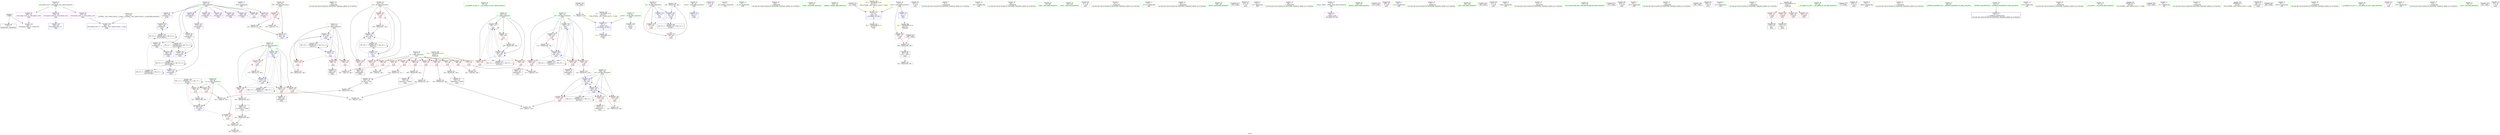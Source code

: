 digraph "SVFG" {
	label="SVFG";

	Node0x561a3ea802a0 [shape=record,color=grey,label="{NodeID: 0\nNullPtr}"];
	Node0x561a3ea802a0 -> Node0x561a3ea93410[style=solid];
	Node0x561a3ea802a0 -> Node0x561a3ea98ba0[style=solid];
	Node0x561a3ea916a0 [shape=record,color=purple,label="{NodeID: 97\n194\<--100\narrayidx15\<--a\nmain\n}"];
	Node0x561a3ea916a0 -> Node0x561a3ea99320[style=solid];
	Node0x561a3ea80e20 [shape=record,color=green,label="{NodeID: 14\n31\<--1\n.str.9\<--dummyObj\nGlob }"];
	Node0x561a3ea92200 [shape=record,color=red,label="{NodeID: 111\n132\<--92\n\<--TST\nmain\n}"];
	Node0x561a3ea92200 -> Node0x561a3ea9efb0[style=solid];
	Node0x561a3ea92200 -> Node0x561a3ea9fd30[style=solid];
	Node0x561a3ea90230 [shape=record,color=green,label="{NodeID: 28\n196\<--1\n\<--dummyObj\nCan only get source location for instruction, argument, global var or function.}"];
	Node0x561a3ea97690 [shape=record,color=red,label="{NodeID: 125\n257\<--98\n\<--m\nmain\n}"];
	Node0x561a3ea97690 -> Node0x561a3ea9ddb0[style=solid];
	Node0x561a3ea91030 [shape=record,color=green,label="{NodeID: 42\n78\<--79\n__cxx_global_var_init.2\<--__cxx_global_var_init.2_field_insensitive\n}"];
	Node0x561a3ea9d630 [shape=record,color=grey,label="{NodeID: 222\n254 = Binary(253, 140, )\n}"];
	Node0x561a3ea9d630 -> Node0x561a3ea9f2b0[style=solid];
	Node0x561a3ea981f0 [shape=record,color=red,label="{NodeID: 139\n252\<--110\n\<--i44\nmain\n}"];
	Node0x561a3ea981f0 -> Node0x561a3ea9f2b0[style=solid];
	Node0x561a3ea92c40 [shape=record,color=green,label="{NodeID: 56\n112\<--113\ni62\<--i62_field_insensitive\nmain\n}"];
	Node0x561a3ea92c40 -> Node0x561a3ea98530[style=solid];
	Node0x561a3ea92c40 -> Node0x561a3ea98600[style=solid];
	Node0x561a3ea92c40 -> Node0x561a3ea986d0[style=solid];
	Node0x561a3ea92c40 -> Node0x561a3ea99db0[style=solid];
	Node0x561a3ea92c40 -> Node0x561a3ea99e80[style=solid];
	Node0x561a3eab43d0 [shape=record,color=yellow,style=double,label="{NodeID: 319\n2V_2 = CSCHI(MR_2V_1)\npts\{10 \}\nCS[]}"];
	Node0x561a3ea9eb30 [shape=record,color=grey,label="{NodeID: 236\n139 = Binary(138, 140, )\n}"];
	Node0x561a3ea9eb30 -> Node0x561a3ea990b0[style=solid];
	Node0x561a3ea98e40 [shape=record,color=blue,label="{NodeID: 153\n90\<--115\nretval\<--\nmain\n}"];
	Node0x561a3ea93950 [shape=record,color=black,label="{NodeID: 70\n158\<--156\nsh_prom\<--sub\nmain\n}"];
	Node0x561a3ea93950 -> Node0x561a3ea9dc30[style=solid];
	Node0x561a3ea999a0 [shape=record,color=blue,label="{NodeID: 167\n244\<--229\narrayidx42\<--\nmain\n}"];
	Node0x561a3ea999a0 -> Node0x561a3eaab7f0[style=dashed];
	Node0x561a3ea944b0 [shape=record,color=purple,label="{NodeID: 84\n123\<--19\n\<--.str.4\nmain\n}"];
	Node0x561a3ea7f010 [shape=record,color=green,label="{NodeID: 1\n7\<--1\n__dso_handle\<--dummyObj\nGlob }"];
	Node0x561a3ea91770 [shape=record,color=purple,label="{NodeID: 98\n224\<--100\narrayidx30\<--a\nmain\n}"];
	Node0x561a3ea80ef0 [shape=record,color=green,label="{NodeID: 15\n33\<--1\n.str.10\<--dummyObj\nGlob }"];
	Node0x561a3ea922d0 [shape=record,color=red,label="{NodeID: 112\n138\<--94\n\<--tst\nmain\n}"];
	Node0x561a3ea922d0 -> Node0x561a3ea9eb30[style=solid];
	Node0x561a3ea90330 [shape=record,color=green,label="{NodeID: 29\n229\<--1\n\<--dummyObj\nCan only get source location for instruction, argument, global var or function.}"];
	Node0x561a3ea97760 [shape=record,color=red,label="{NodeID: 126\n179\<--102\n\<--i\nmain\n}"];
	Node0x561a3ea97760 -> Node0x561a3ea9fbb0[style=solid];
	Node0x561a3ea91130 [shape=record,color=green,label="{NodeID: 43\n82\<--83\nclock\<--clock_field_insensitive\n}"];
	Node0x561a3ea9d7b0 [shape=record,color=grey,label="{NodeID: 223\n204 = Binary(203, 140, )\n}"];
	Node0x561a3ea9d7b0 -> Node0x561a3ea994c0[style=solid];
	Node0x561a3ea982c0 [shape=record,color=red,label="{NodeID: 140\n258\<--110\n\<--i44\nmain\n}"];
	Node0x561a3ea982c0 -> Node0x561a3ea9dab0[style=solid];
	Node0x561a3ea92d10 [shape=record,color=green,label="{NodeID: 57\n120\<--121\nfreopen\<--freopen_field_insensitive\n}"];
	Node0x561a3eab4530 [shape=record,color=yellow,style=double,label="{NodeID: 320\n4V_2 = CSCHI(MR_4V_1)\npts\{13 \}\nCS[]}"];
	Node0x561a3ea9ecb0 [shape=record,color=grey,label="{NodeID: 237\n156 = Binary(155, 157, )\n}"];
	Node0x561a3ea9ecb0 -> Node0x561a3ea93950[style=solid];
	Node0x561a3ea98f10 [shape=record,color=blue,label="{NodeID: 154\n94\<--115\ntst\<--\nmain\n}"];
	Node0x561a3ea98f10 -> Node0x561a3eaac6f0[style=dashed];
	Node0x561a3ea93a20 [shape=record,color=black,label="{NodeID: 71\n190\<--189\nidxprom\<--\nmain\n}"];
	Node0x561a3ea99a70 [shape=record,color=blue,label="{NodeID: 168\n98\<--247\nm\<--dec43\nmain\n}"];
	Node0x561a3ea99a70 -> Node0x561a3ea97690[style=dashed];
	Node0x561a3ea99a70 -> Node0x561a3eaacbf0[style=dashed];
	Node0x561a3ea94580 [shape=record,color=purple,label="{NodeID: 85\n124\<--21\n\<--.str.5\nmain\n}"];
	Node0x561a3ea81270 [shape=record,color=green,label="{NodeID: 2\n9\<--1\n\<--dummyObj\nCan only get source location for instruction, argument, global var or function.}"];
	Node0x561a3eaab7f0 [shape=record,color=black,label="{NodeID: 265\nMR_31V_11 = PHI(MR_31V_13, MR_31V_10, )\npts\{1010000 \}\n}"];
	Node0x561a3eaab7f0 -> Node0x561a3ea99c10[style=dashed];
	Node0x561a3eaab7f0 -> Node0x561a3eaab7f0[style=dashed];
	Node0x561a3eaab7f0 -> Node0x561a3eaaf2f0[style=dashed];
	Node0x561a3ea91840 [shape=record,color=purple,label="{NodeID: 99\n227\<--100\narrayidx32\<--a\nmain\n}"];
	Node0x561a3ea91840 -> Node0x561a3ea99730[style=solid];
	Node0x561a3ea80fc0 [shape=record,color=green,label="{NodeID: 16\n35\<--1\n.str.11\<--dummyObj\nGlob }"];
	Node0x561a3ea923a0 [shape=record,color=red,label="{NodeID: 113\n147\<--94\n\<--tst\nmain\n}"];
	Node0x561a3ea90430 [shape=record,color=green,label="{NodeID: 30\n248\<--1\n\<--dummyObj\nCan only get source location for instruction, argument, global var or function.}"];
	Node0x561a3ea97830 [shape=record,color=red,label="{NodeID: 127\n189\<--102\n\<--i\nmain\n}"];
	Node0x561a3ea97830 -> Node0x561a3ea93a20[style=solid];
	Node0x561a3ea91230 [shape=record,color=green,label="{NodeID: 44\n87\<--88\nmain\<--main_field_insensitive\n}"];
	Node0x561a3ea9d930 [shape=record,color=grey,label="{NodeID: 224\n219 = Binary(218, 140, )\n}"];
	Node0x561a3ea9d930 -> Node0x561a3ea9f430[style=solid];
	Node0x561a3ea98390 [shape=record,color=red,label="{NodeID: 141\n265\<--110\n\<--i44\nmain\n}"];
	Node0x561a3ea98390 -> Node0x561a3ea93f00[style=solid];
	Node0x561a3ea92e10 [shape=record,color=green,label="{NodeID: 58\n129\<--130\nscanf\<--scanf_field_insensitive\n}"];
	Node0x561a3eac0040 [shape=record,color=black,label="{NodeID: 321\n81 = PHI()\n}"];
	Node0x561a3eac0040 -> Node0x561a3ea98d70[style=solid];
	Node0x561a3ea9ee30 [shape=record,color=grey,label="{NodeID: 238\n72 = Binary(73, 69, )\n}"];
	Node0x561a3ea9ee30 -> Node0x561a3ea98ca0[style=solid];
	Node0x561a3ea98fe0 [shape=record,color=blue,label="{NodeID: 155\n92\<--133\nTST\<--dec\nmain\n}"];
	Node0x561a3ea98fe0 -> Node0x561a3ea92200[style=dashed];
	Node0x561a3ea98fe0 -> Node0x561a3ea98fe0[style=dashed];
	Node0x561a3ea93af0 [shape=record,color=black,label="{NodeID: 72\n193\<--192\nidxprom14\<--\nmain\n}"];
	Node0x561a3ea99b40 [shape=record,color=blue,label="{NodeID: 169\n110\<--140\ni44\<--\nmain\n}"];
	Node0x561a3ea99b40 -> Node0x561a3ea981f0[style=dashed];
	Node0x561a3ea99b40 -> Node0x561a3ea982c0[style=dashed];
	Node0x561a3ea99b40 -> Node0x561a3ea98390[style=dashed];
	Node0x561a3ea99b40 -> Node0x561a3ea98460[style=dashed];
	Node0x561a3ea99b40 -> Node0x561a3ea99ce0[style=dashed];
	Node0x561a3ea99b40 -> Node0x561a3eaaed00[style=dashed];
	Node0x561a3ea94650 [shape=record,color=purple,label="{NodeID: 86\n127\<--24\n\<--.str.6\nmain\n}"];
	Node0x561a3ea80840 [shape=record,color=green,label="{NodeID: 3\n12\<--1\n\<--dummyObj\nCan only get source location for instruction, argument, global var or function.}"];
	Node0x561a3ea91910 [shape=record,color=purple,label="{NodeID: 100\n240\<--100\narrayidx39\<--a\nmain\n}"];
	Node0x561a3ea81090 [shape=record,color=green,label="{NodeID: 17\n37\<--1\n.str.12\<--dummyObj\nGlob }"];
	Node0x561a3eab06f0 [shape=record,color=black,label="{NodeID: 280\nMR_31V_7 = PHI(MR_31V_8, MR_31V_4, )\npts\{1010000 \}\n}"];
	Node0x561a3eab06f0 -> Node0x561a3ea99730[style=dashed];
	Node0x561a3eab06f0 -> Node0x561a3ea999a0[style=dashed];
	Node0x561a3eab06f0 -> Node0x561a3eab06f0[style=dashed];
	Node0x561a3ea92470 [shape=record,color=red,label="{NodeID: 114\n155\<--96\n\<--n\nmain\n}"];
	Node0x561a3ea92470 -> Node0x561a3ea9ecb0[style=solid];
	Node0x561a3ea90530 [shape=record,color=green,label="{NodeID: 31\n303\<--1\n\<--dummyObj\nCan only get source location for instruction, argument, global var or function.}"];
	Node0x561a3ea97900 [shape=record,color=red,label="{NodeID: 128\n203\<--102\n\<--i\nmain\n}"];
	Node0x561a3ea97900 -> Node0x561a3ea9d7b0[style=solid];
	Node0x561a3ea91330 [shape=record,color=green,label="{NodeID: 45\n90\<--91\nretval\<--retval_field_insensitive\nmain\n}"];
	Node0x561a3ea91330 -> Node0x561a3ea98e40[style=solid];
	Node0x561a3ea9dab0 [shape=record,color=grey,label="{NodeID: 225\n259 = Binary(258, 140, )\n}"];
	Node0x561a3ea9dab0 -> Node0x561a3ea93e30[style=solid];
	Node0x561a3ea98460 [shape=record,color=red,label="{NodeID: 142\n275\<--110\n\<--i44\nmain\n}"];
	Node0x561a3ea98460 -> Node0x561a3ea9e6b0[style=solid];
	Node0x561a3ea92f10 [shape=record,color=green,label="{NodeID: 59\n144\<--145\nprintf\<--printf_field_insensitive\n}"];
	Node0x561a3eac01a0 [shape=record,color=black,label="{NodeID: 322\n128 = PHI()\n}"];
	Node0x561a3ea9efb0 [shape=record,color=grey,label="{NodeID: 239\n133 = Binary(132, 134, )\n}"];
	Node0x561a3ea9efb0 -> Node0x561a3ea98fe0[style=solid];
	Node0x561a3ea990b0 [shape=record,color=blue,label="{NodeID: 156\n94\<--139\ntst\<--inc\nmain\n}"];
	Node0x561a3ea990b0 -> Node0x561a3ea923a0[style=dashed];
	Node0x561a3ea990b0 -> Node0x561a3eaac6f0[style=dashed];
	Node0x561a3ea93bc0 [shape=record,color=black,label="{NodeID: 73\n223\<--222\nidxprom29\<--\nmain\n}"];
	Node0x561a3eaa7bf0 [shape=record,color=black,label="{NodeID: 253\nMR_31V_4 = PHI(MR_31V_5, MR_31V_2, )\npts\{1010000 \}\n}"];
	Node0x561a3eaa7bf0 -> Node0x561a3ea99320[style=dashed];
	Node0x561a3eaa7bf0 -> Node0x561a3eaa7bf0[style=dashed];
	Node0x561a3eaa7bf0 -> Node0x561a3eab06f0[style=dashed];
	Node0x561a3ea99c10 [shape=record,color=blue,label="{NodeID: 170\n271\<--229\narrayidx58\<--\nmain\n}"];
	Node0x561a3ea99c10 -> Node0x561a3eaab7f0[style=dashed];
	Node0x561a3ea94720 [shape=record,color=purple,label="{NodeID: 87\n142\<--26\n\<--.str.7\nmain\n}"];
	Node0x561a3ea80540 [shape=record,color=green,label="{NodeID: 4\n14\<--1\n.str\<--dummyObj\nGlob }"];
	Node0x561a3ea919e0 [shape=record,color=purple,label="{NodeID: 101\n244\<--100\narrayidx42\<--a\nmain\n}"];
	Node0x561a3ea919e0 -> Node0x561a3ea999a0[style=solid];
	Node0x561a3ea81160 [shape=record,color=green,label="{NodeID: 18\n40\<--1\n\<--dummyObj\nCan only get source location for instruction, argument, global var or function.}"];
	Node0x561a3ea96ef0 [shape=record,color=red,label="{NodeID: 115\n180\<--96\n\<--n\nmain\n}"];
	Node0x561a3ea96ef0 -> Node0x561a3ea9fbb0[style=solid];
	Node0x561a3ea90630 [shape=record,color=green,label="{NodeID: 32\n4\<--6\n_ZStL8__ioinit\<--_ZStL8__ioinit_field_insensitive\nGlob }"];
	Node0x561a3ea90630 -> Node0x561a3ea94240[style=solid];
	Node0x561a3ea979d0 [shape=record,color=red,label="{NodeID: 129\n185\<--104\n\<--j\nmain\n}"];
	Node0x561a3ea979d0 -> Node0x561a3ea9f5b0[style=solid];
	Node0x561a3ea91400 [shape=record,color=green,label="{NodeID: 46\n92\<--93\nTST\<--TST_field_insensitive\nmain\n}"];
	Node0x561a3ea91400 -> Node0x561a3ea92200[style=solid];
	Node0x561a3ea91400 -> Node0x561a3ea98fe0[style=solid];
	Node0x561a3ea9dc30 [shape=record,color=grey,label="{NodeID: 226\n159 = Binary(160, 158, )\n}"];
	Node0x561a3ea9dc30 -> Node0x561a3ea9f730[style=solid];
	Node0x561a3ea98530 [shape=record,color=red,label="{NodeID: 143\n281\<--112\n\<--i62\nmain\n}"];
	Node0x561a3ea98530 -> Node0x561a3ea9f130[style=solid];
	Node0x561a3ea93010 [shape=record,color=green,label="{NodeID: 60\n150\<--151\nfprintf\<--fprintf_field_insensitive\n}"];
	Node0x561a3eac0270 [shape=record,color=black,label="{NodeID: 323\n143 = PHI()\n}"];
	Node0x561a3ea9f130 [shape=record,color=grey,label="{NodeID: 240\n283 = cmp(281, 282, )\n}"];
	Node0x561a3ea99180 [shape=record,color=blue,label="{NodeID: 157\n102\<--115\ni\<--\nmain\n}"];
	Node0x561a3ea99180 -> Node0x561a3ea97760[style=dashed];
	Node0x561a3ea99180 -> Node0x561a3ea97830[style=dashed];
	Node0x561a3ea99180 -> Node0x561a3ea97900[style=dashed];
	Node0x561a3ea99180 -> Node0x561a3ea994c0[style=dashed];
	Node0x561a3ea99180 -> Node0x561a3eaad0f0[style=dashed];
	Node0x561a3ea93c90 [shape=record,color=black,label="{NodeID: 74\n226\<--225\nidxprom31\<--\nmain\n}"];
	Node0x561a3ea99ce0 [shape=record,color=blue,label="{NodeID: 171\n110\<--276\ni44\<--inc60\nmain\n}"];
	Node0x561a3ea99ce0 -> Node0x561a3ea981f0[style=dashed];
	Node0x561a3ea99ce0 -> Node0x561a3ea982c0[style=dashed];
	Node0x561a3ea99ce0 -> Node0x561a3ea98390[style=dashed];
	Node0x561a3ea99ce0 -> Node0x561a3ea98460[style=dashed];
	Node0x561a3ea99ce0 -> Node0x561a3ea99ce0[style=dashed];
	Node0x561a3ea99ce0 -> Node0x561a3eaaed00[style=dashed];
	Node0x561a3ea947f0 [shape=record,color=purple,label="{NodeID: 88\n148\<--29\n\<--.str.8\nmain\n}"];
	Node0x561a3ea7f100 [shape=record,color=green,label="{NodeID: 5\n16\<--1\n.str.3\<--dummyObj\nGlob }"];
	Node0x561a3eaac6f0 [shape=record,color=black,label="{NodeID: 268\nMR_13V_3 = PHI(MR_13V_4, MR_13V_2, )\npts\{95 \}\n}"];
	Node0x561a3eaac6f0 -> Node0x561a3ea922d0[style=dashed];
	Node0x561a3eaac6f0 -> Node0x561a3ea990b0[style=dashed];
	Node0x561a3ea91ab0 [shape=record,color=purple,label="{NodeID: 102\n267\<--100\narrayidx55\<--a\nmain\n}"];
	Node0x561a3ea7fdd0 [shape=record,color=green,label="{NodeID: 19\n73\<--1\n\<--dummyObj\nCan only get source location for instruction, argument, global var or function.}"];
	Node0x561a3ea96f80 [shape=record,color=red,label="{NodeID: 116\n186\<--96\n\<--n\nmain\n}"];
	Node0x561a3ea96f80 -> Node0x561a3ea9f5b0[style=solid];
	Node0x561a3ea90730 [shape=record,color=green,label="{NodeID: 33\n8\<--10\n_ZL2PI\<--_ZL2PI_field_insensitive\nGlob }"];
	Node0x561a3ea90730 -> Node0x561a3ea987a0[style=solid];
	Node0x561a3ea90730 -> Node0x561a3ea98ca0[style=solid];
	Node0x561a3ea97aa0 [shape=record,color=red,label="{NodeID: 130\n192\<--104\n\<--j\nmain\n}"];
	Node0x561a3ea97aa0 -> Node0x561a3ea93af0[style=solid];
	Node0x561a3ea914d0 [shape=record,color=green,label="{NodeID: 47\n94\<--95\ntst\<--tst_field_insensitive\nmain\n}"];
	Node0x561a3ea914d0 -> Node0x561a3ea922d0[style=solid];
	Node0x561a3ea914d0 -> Node0x561a3ea923a0[style=solid];
	Node0x561a3ea914d0 -> Node0x561a3ea98f10[style=solid];
	Node0x561a3ea914d0 -> Node0x561a3ea990b0[style=solid];
	Node0x561a3ea9ddb0 [shape=record,color=grey,label="{NodeID: 227\n262 = Binary(257, 261, )\n}"];
	Node0x561a3ea9ddb0 -> Node0x561a3ea9f8b0[style=solid];
	Node0x561a3ea98600 [shape=record,color=red,label="{NodeID: 144\n285\<--112\n\<--i62\nmain\n}"];
	Node0x561a3ea98600 -> Node0x561a3ea940a0[style=solid];
	Node0x561a3ea93110 [shape=record,color=green,label="{NodeID: 61\n165\<--166\nputs\<--puts_field_insensitive\n}"];
	Node0x561a3eac0340 [shape=record,color=black,label="{NodeID: 324\n149 = PHI()\n}"];
	Node0x561a3ea9f2b0 [shape=record,color=grey,label="{NodeID: 241\n255 = cmp(252, 254, )\n}"];
	Node0x561a3ea99250 [shape=record,color=blue,label="{NodeID: 158\n104\<--115\nj\<--\nmain\n}"];
	Node0x561a3ea99250 -> Node0x561a3ea979d0[style=dashed];
	Node0x561a3ea99250 -> Node0x561a3ea97aa0[style=dashed];
	Node0x561a3ea99250 -> Node0x561a3ea97b70[style=dashed];
	Node0x561a3ea99250 -> Node0x561a3ea99250[style=dashed];
	Node0x561a3ea99250 -> Node0x561a3ea993f0[style=dashed];
	Node0x561a3ea99250 -> Node0x561a3eaad5f0[style=dashed];
	Node0x561a3ea93d60 [shape=record,color=black,label="{NodeID: 75\n243\<--242\nidxprom41\<--sub40\nmain\n}"];
	Node0x561a3ea99db0 [shape=record,color=blue,label="{NodeID: 172\n112\<--115\ni62\<--\nmain\n}"];
	Node0x561a3ea99db0 -> Node0x561a3ea98530[style=dashed];
	Node0x561a3ea99db0 -> Node0x561a3ea98600[style=dashed];
	Node0x561a3ea99db0 -> Node0x561a3ea986d0[style=dashed];
	Node0x561a3ea99db0 -> Node0x561a3ea99e80[style=dashed];
	Node0x561a3ea99db0 -> Node0x561a3eaaedf0[style=dashed];
	Node0x561a3ea948c0 [shape=record,color=purple,label="{NodeID: 89\n152\<--31\n\<--.str.9\nmain\n}"];
	Node0x561a3ea7f190 [shape=record,color=green,label="{NodeID: 6\n18\<--1\nstdin\<--dummyObj\nGlob }"];
	Node0x561a3eaacbf0 [shape=record,color=black,label="{NodeID: 269\nMR_17V_2 = PHI(MR_17V_3, MR_17V_1, )\npts\{99 \}\n}"];
	Node0x561a3eaacbf0 -> Node0x561a3ea974f0[style=dashed];
	Node0x561a3eaacbf0 -> Node0x561a3ea975c0[style=dashed];
	Node0x561a3eaacbf0 -> Node0x561a3ea99a70[style=dashed];
	Node0x561a3eaacbf0 -> Node0x561a3eaacbf0[style=dashed];
	Node0x561a3ea91b80 [shape=record,color=purple,label="{NodeID: 103\n271\<--100\narrayidx58\<--a\nmain\n}"];
	Node0x561a3ea91b80 -> Node0x561a3ea99c10[style=solid];
	Node0x561a3ea7fed0 [shape=record,color=green,label="{NodeID: 20\n115\<--1\n\<--dummyObj\nCan only get source location for instruction, argument, global var or function.}"];
	Node0x561a3eab1820 [shape=record,color=yellow,style=double,label="{NodeID: 283\n4V_1 = ENCHI(MR_4V_0)\npts\{13 \}\nFun[_GLOBAL__sub_I_Anton.Lunyov_1_0.cpp]|{<s0>19}}"];
	Node0x561a3eab1820:s0 -> Node0x561a3ea98d70[style=dashed,color=red];
	Node0x561a3ea97010 [shape=record,color=red,label="{NodeID: 117\n210\<--96\n\<--n\nmain\n}"];
	Node0x561a3ea97010 -> Node0x561a3ea9fa30[style=solid];
	Node0x561a3ea90830 [shape=record,color=green,label="{NodeID: 34\n11\<--13\nstart\<--start_field_insensitive\nGlob }"];
	Node0x561a3ea90830 -> Node0x561a3ea91df0[style=solid];
	Node0x561a3ea90830 -> Node0x561a3ea988a0[style=solid];
	Node0x561a3ea90830 -> Node0x561a3ea98d70[style=solid];
	Node0x561a3ea97b70 [shape=record,color=red,label="{NodeID: 131\n198\<--104\n\<--j\nmain\n}"];
	Node0x561a3ea97b70 -> Node0x561a3ea9e0b0[style=solid];
	Node0x561a3ea925c0 [shape=record,color=green,label="{NodeID: 48\n96\<--97\nn\<--n_field_insensitive\nmain\n}"];
	Node0x561a3ea925c0 -> Node0x561a3ea92470[style=solid];
	Node0x561a3ea925c0 -> Node0x561a3ea96ef0[style=solid];
	Node0x561a3ea925c0 -> Node0x561a3ea96f80[style=solid];
	Node0x561a3ea925c0 -> Node0x561a3ea97010[style=solid];
	Node0x561a3ea925c0 -> Node0x561a3ea970e0[style=solid];
	Node0x561a3ea925c0 -> Node0x561a3ea971b0[style=solid];
	Node0x561a3ea925c0 -> Node0x561a3ea97280[style=solid];
	Node0x561a3ea925c0 -> Node0x561a3ea97350[style=solid];
	Node0x561a3ea925c0 -> Node0x561a3ea97420[style=solid];
	Node0x561a3ea9df30 [shape=record,color=grey,label="{NodeID: 228\n261 = Binary(160, 260, )\n}"];
	Node0x561a3ea9df30 -> Node0x561a3ea9ddb0[style=solid];
	Node0x561a3ea986d0 [shape=record,color=red,label="{NodeID: 145\n291\<--112\n\<--i62\nmain\n}"];
	Node0x561a3ea986d0 -> Node0x561a3ea9e3b0[style=solid];
	Node0x561a3ea93210 [shape=record,color=green,label="{NodeID: 62\n175\<--176\nllvm.memset.p0i8.i64\<--llvm.memset.p0i8.i64_field_insensitive\n}"];
	Node0x561a3eac0440 [shape=record,color=black,label="{NodeID: 325\n153 = PHI()\n}"];
	Node0x561a3ea9f430 [shape=record,color=grey,label="{NodeID: 242\n220 = cmp(217, 219, )\n}"];
	Node0x561a3ea99320 [shape=record,color=blue,label="{NodeID: 159\n194\<--196\narrayidx15\<--\nmain\n}"];
	Node0x561a3ea99320 -> Node0x561a3ea99320[style=dashed];
	Node0x561a3ea99320 -> Node0x561a3eaa7bf0[style=dashed];
	Node0x561a3ea93e30 [shape=record,color=black,label="{NodeID: 76\n260\<--259\nsh_prom50\<--sub49\nmain\n}"];
	Node0x561a3ea93e30 -> Node0x561a3ea9df30[style=solid];
	Node0x561a3ea99e80 [shape=record,color=blue,label="{NodeID: 173\n112\<--292\ni62\<--inc70\nmain\n}"];
	Node0x561a3ea99e80 -> Node0x561a3ea98530[style=dashed];
	Node0x561a3ea99e80 -> Node0x561a3ea98600[style=dashed];
	Node0x561a3ea99e80 -> Node0x561a3ea986d0[style=dashed];
	Node0x561a3ea99e80 -> Node0x561a3ea99e80[style=dashed];
	Node0x561a3ea99e80 -> Node0x561a3eaaedf0[style=dashed];
	Node0x561a3ea94990 [shape=record,color=purple,label="{NodeID: 90\n163\<--33\n\<--.str.10\nmain\n}"];
	Node0x561a3ea7f220 [shape=record,color=green,label="{NodeID: 7\n19\<--1\n.str.4\<--dummyObj\nGlob }"];
	Node0x561a3eaad0f0 [shape=record,color=black,label="{NodeID: 270\nMR_19V_2 = PHI(MR_19V_3, MR_19V_1, )\npts\{103 \}\n}"];
	Node0x561a3eaad0f0 -> Node0x561a3ea99180[style=dashed];
	Node0x561a3eaad0f0 -> Node0x561a3eaad0f0[style=dashed];
	Node0x561a3ea91c50 [shape=record,color=purple,label="{NodeID: 104\n287\<--100\narrayidx67\<--a\nmain\n}"];
	Node0x561a3ea7ffd0 [shape=record,color=green,label="{NodeID: 21\n134\<--1\n\<--dummyObj\nCan only get source location for instruction, argument, global var or function.}"];
	Node0x561a3eab1930 [shape=record,color=yellow,style=double,label="{NodeID: 284\n2V_1 = ENCHI(MR_2V_0)\npts\{10 \}\nFun[_GLOBAL__sub_I_Anton.Lunyov_1_0.cpp]|{<s0>18}}"];
	Node0x561a3eab1930:s0 -> Node0x561a3ea98ca0[style=dashed,color=red];
	Node0x561a3ea970e0 [shape=record,color=red,label="{NodeID: 118\n218\<--96\n\<--n\nmain\n}"];
	Node0x561a3ea970e0 -> Node0x561a3ea9d930[style=solid];
	Node0x561a3ea90930 [shape=record,color=green,label="{NodeID: 35\n39\<--43\nllvm.global_ctors\<--llvm.global_ctors_field_insensitive\nGlob }"];
	Node0x561a3ea90930 -> Node0x561a3ea94c00[style=solid];
	Node0x561a3ea90930 -> Node0x561a3ea94d00[style=solid];
	Node0x561a3ea90930 -> Node0x561a3ea94e00[style=solid];
	Node0x561a3ea97c40 [shape=record,color=red,label="{NodeID: 132\n209\<--106\n\<--i20\nmain\n}"];
	Node0x561a3ea97c40 -> Node0x561a3ea9fa30[style=solid];
	Node0x561a3ea92690 [shape=record,color=green,label="{NodeID: 49\n98\<--99\nm\<--m_field_insensitive\nmain\n}"];
	Node0x561a3ea92690 -> Node0x561a3ea974f0[style=solid];
	Node0x561a3ea92690 -> Node0x561a3ea975c0[style=solid];
	Node0x561a3ea92690 -> Node0x561a3ea97690[style=solid];
	Node0x561a3ea92690 -> Node0x561a3ea99a70[style=solid];
	Node0x561a3ea9e0b0 [shape=record,color=grey,label="{NodeID: 229\n199 = Binary(198, 140, )\n}"];
	Node0x561a3ea9e0b0 -> Node0x561a3ea993f0[style=solid];
	Node0x561a3ea987a0 [shape=record,color=blue,label="{NodeID: 146\n8\<--9\n_ZL2PI\<--\nGlob }"];
	Node0x561a3ea93310 [shape=record,color=green,label="{NodeID: 63\n41\<--328\n_GLOBAL__sub_I_Anton.Lunyov_1_0.cpp\<--_GLOBAL__sub_I_Anton.Lunyov_1_0.cpp_field_insensitive\n}"];
	Node0x561a3ea93310 -> Node0x561a3ea98aa0[style=solid];
	Node0x561a3eac0540 [shape=record,color=black,label="{NodeID: 326\n164 = PHI()\n}"];
	Node0x561a3ea9f5b0 [shape=record,color=grey,label="{NodeID: 243\n187 = cmp(185, 186, )\n}"];
	Node0x561a3ea993f0 [shape=record,color=blue,label="{NodeID: 160\n104\<--199\nj\<--inc16\nmain\n}"];
	Node0x561a3ea993f0 -> Node0x561a3ea979d0[style=dashed];
	Node0x561a3ea993f0 -> Node0x561a3ea97aa0[style=dashed];
	Node0x561a3ea993f0 -> Node0x561a3ea97b70[style=dashed];
	Node0x561a3ea993f0 -> Node0x561a3ea99250[style=dashed];
	Node0x561a3ea993f0 -> Node0x561a3ea993f0[style=dashed];
	Node0x561a3ea993f0 -> Node0x561a3eaad5f0[style=dashed];
	Node0x561a3ea93f00 [shape=record,color=black,label="{NodeID: 77\n266\<--265\nidxprom54\<--\nmain\n}"];
	Node0x561a3ea94a60 [shape=record,color=purple,label="{NodeID: 91\n168\<--35\n\<--.str.11\nmain\n}"];
	Node0x561a3ea7f2b0 [shape=record,color=green,label="{NodeID: 8\n21\<--1\n.str.5\<--dummyObj\nGlob }"];
	Node0x561a3eaad5f0 [shape=record,color=black,label="{NodeID: 271\nMR_21V_2 = PHI(MR_21V_3, MR_21V_1, )\npts\{105 \}\n}"];
	Node0x561a3eaad5f0 -> Node0x561a3ea99250[style=dashed];
	Node0x561a3eaad5f0 -> Node0x561a3eaad5f0[style=dashed];
	Node0x561a3ea91d20 [shape=record,color=purple,label="{NodeID: 105\n288\<--100\narraydecay\<--a\nmain\n}"];
	Node0x561a3ea800d0 [shape=record,color=green,label="{NodeID: 22\n140\<--1\n\<--dummyObj\nCan only get source location for instruction, argument, global var or function.}"];
	Node0x561a3eab1a10 [shape=record,color=yellow,style=double,label="{NodeID: 285\n6V_1 = ENCHI(MR_6V_0)\npts\{1 \}\nFun[main]}"];
	Node0x561a3eab1a10 -> Node0x561a3ea91ec0[style=dashed];
	Node0x561a3eab1a10 -> Node0x561a3ea91f90[style=dashed];
	Node0x561a3eab1a10 -> Node0x561a3ea92060[style=dashed];
	Node0x561a3eab1a10 -> Node0x561a3ea92130[style=dashed];
	Node0x561a3ea971b0 [shape=record,color=red,label="{NodeID: 119\n241\<--96\n\<--n\nmain\n}"];
	Node0x561a3ea971b0 -> Node0x561a3ea9e530[style=solid];
	Node0x561a3ea90a30 [shape=record,color=green,label="{NodeID: 36\n44\<--45\n__cxx_global_var_init\<--__cxx_global_var_init_field_insensitive\n}"];
	Node0x561a3ea97d10 [shape=record,color=red,label="{NodeID: 133\n213\<--106\n\<--i20\nmain\n}"];
	Node0x561a3ea97d10 -> Node0x561a3ea9e830[style=solid];
	Node0x561a3ea92760 [shape=record,color=green,label="{NodeID: 50\n100\<--101\na\<--a_field_insensitive\nmain\n}"];
	Node0x561a3ea92760 -> Node0x561a3ea93610[style=solid];
	Node0x561a3ea92760 -> Node0x561a3ea915d0[style=solid];
	Node0x561a3ea92760 -> Node0x561a3ea916a0[style=solid];
	Node0x561a3ea92760 -> Node0x561a3ea91770[style=solid];
	Node0x561a3ea92760 -> Node0x561a3ea91840[style=solid];
	Node0x561a3ea92760 -> Node0x561a3ea91910[style=solid];
	Node0x561a3ea92760 -> Node0x561a3ea919e0[style=solid];
	Node0x561a3ea92760 -> Node0x561a3ea91ab0[style=solid];
	Node0x561a3ea92760 -> Node0x561a3ea91b80[style=solid];
	Node0x561a3ea92760 -> Node0x561a3ea91c50[style=solid];
	Node0x561a3ea92760 -> Node0x561a3ea91d20[style=solid];
	Node0x561a3ea9e230 [shape=record,color=grey,label="{NodeID: 230\n247 = Binary(246, 248, )\n}"];
	Node0x561a3ea9e230 -> Node0x561a3ea99a70[style=solid];
	Node0x561a3ea988a0 [shape=record,color=blue,label="{NodeID: 147\n11\<--12\nstart\<--\nGlob }"];
	Node0x561a3ea988a0 -> Node0x561a3eab1b20[style=dashed];
	Node0x561a3ea93410 [shape=record,color=black,label="{NodeID: 64\n2\<--3\ndummyVal\<--dummyVal\n}"];
	Node0x561a3eac0640 [shape=record,color=black,label="{NodeID: 327\n51 = PHI()\n}"];
	Node0x561a3ea9f730 [shape=record,color=grey,label="{NodeID: 244\n161 = cmp(154, 159, )\n}"];
	Node0x561a3ea994c0 [shape=record,color=blue,label="{NodeID: 161\n102\<--204\ni\<--inc18\nmain\n}"];
	Node0x561a3ea994c0 -> Node0x561a3ea97760[style=dashed];
	Node0x561a3ea994c0 -> Node0x561a3ea97830[style=dashed];
	Node0x561a3ea994c0 -> Node0x561a3ea97900[style=dashed];
	Node0x561a3ea994c0 -> Node0x561a3ea994c0[style=dashed];
	Node0x561a3ea994c0 -> Node0x561a3eaad0f0[style=dashed];
	Node0x561a3ea93fd0 [shape=record,color=black,label="{NodeID: 78\n270\<--269\nidxprom57\<--sub56\nmain\n}"];
	Node0x561a3ea94b30 [shape=record,color=purple,label="{NodeID: 92\n304\<--37\n\<--.str.12\nmain\n}"];
	Node0x561a3ea809c0 [shape=record,color=green,label="{NodeID: 9\n23\<--1\nstdout\<--dummyObj\nGlob }"];
	Node0x561a3eaadaf0 [shape=record,color=black,label="{NodeID: 272\nMR_23V_2 = PHI(MR_23V_3, MR_23V_1, )\npts\{107 \}\n}"];
	Node0x561a3eaadaf0 -> Node0x561a3ea99590[style=dashed];
	Node0x561a3eaadaf0 -> Node0x561a3eaadaf0[style=dashed];
	Node0x561a3ea91df0 [shape=record,color=red,label="{NodeID: 106\n299\<--11\n\<--start\nmain\n}"];
	Node0x561a3ea91df0 -> Node0x561a3ea9d330[style=solid];
	Node0x561a3ea8fe50 [shape=record,color=green,label="{NodeID: 23\n157\<--1\n\<--dummyObj\nCan only get source location for instruction, argument, global var or function.}"];
	Node0x561a3eab1b20 [shape=record,color=yellow,style=double,label="{NodeID: 286\n4V_1 = ENCHI(MR_4V_0)\npts\{13 \}\nFun[main]}"];
	Node0x561a3eab1b20 -> Node0x561a3ea91df0[style=dashed];
	Node0x561a3ea97280 [shape=record,color=red,label="{NodeID: 120\n253\<--96\n\<--n\nmain\n}"];
	Node0x561a3ea97280 -> Node0x561a3ea9d630[style=solid];
	Node0x561a3ea90b30 [shape=record,color=green,label="{NodeID: 37\n48\<--49\n_ZNSt8ios_base4InitC1Ev\<--_ZNSt8ios_base4InitC1Ev_field_insensitive\n}"];
	Node0x561a3ea97de0 [shape=record,color=red,label="{NodeID: 134\n222\<--106\n\<--i20\nmain\n}"];
	Node0x561a3ea97de0 -> Node0x561a3ea93bc0[style=solid];
	Node0x561a3ea92830 [shape=record,color=green,label="{NodeID: 51\n102\<--103\ni\<--i_field_insensitive\nmain\n}"];
	Node0x561a3ea92830 -> Node0x561a3ea97760[style=solid];
	Node0x561a3ea92830 -> Node0x561a3ea97830[style=solid];
	Node0x561a3ea92830 -> Node0x561a3ea97900[style=solid];
	Node0x561a3ea92830 -> Node0x561a3ea99180[style=solid];
	Node0x561a3ea92830 -> Node0x561a3ea994c0[style=solid];
	Node0x561a3ea9e3b0 [shape=record,color=grey,label="{NodeID: 231\n292 = Binary(291, 140, )\n}"];
	Node0x561a3ea9e3b0 -> Node0x561a3ea99e80[style=solid];
	Node0x561a3ea989a0 [shape=record,color=blue,label="{NodeID: 148\n334\<--40\nllvm.global_ctors_0\<--\nGlob }"];
	Node0x561a3ea93510 [shape=record,color=black,label="{NodeID: 65\n52\<--53\n\<--_ZNSt8ios_base4InitD1Ev\nCan only get source location for instruction, argument, global var or function.}"];
	Node0x561a3eac0740 [shape=record,color=black,label="{NodeID: 328\n69 = PHI()\n}"];
	Node0x561a3eac0740 -> Node0x561a3ea9ee30[style=solid];
	Node0x561a3ea9f8b0 [shape=record,color=grey,label="{NodeID: 245\n263 = cmp(262, 12, )\n}"];
	Node0x561a3ea99590 [shape=record,color=blue,label="{NodeID: 162\n106\<--115\ni20\<--\nmain\n}"];
	Node0x561a3ea99590 -> Node0x561a3ea97c40[style=dashed];
	Node0x561a3ea99590 -> Node0x561a3ea97d10[style=dashed];
	Node0x561a3ea99590 -> Node0x561a3ea97de0[style=dashed];
	Node0x561a3ea99590 -> Node0x561a3ea97eb0[style=dashed];
	Node0x561a3ea99590 -> Node0x561a3ea998d0[style=dashed];
	Node0x561a3ea99590 -> Node0x561a3eaadaf0[style=dashed];
	Node0x561a3ea940a0 [shape=record,color=black,label="{NodeID: 79\n286\<--285\nidxprom66\<--\nmain\n}"];
	Node0x561a3ea94c00 [shape=record,color=purple,label="{NodeID: 93\n334\<--39\nllvm.global_ctors_0\<--llvm.global_ctors\nGlob }"];
	Node0x561a3ea94c00 -> Node0x561a3ea989a0[style=solid];
	Node0x561a3ea80a50 [shape=record,color=green,label="{NodeID: 10\n24\<--1\n.str.6\<--dummyObj\nGlob }"];
	Node0x561a3eaadff0 [shape=record,color=black,label="{NodeID: 273\nMR_25V_2 = PHI(MR_25V_3, MR_25V_1, )\npts\{109 \}\n}"];
	Node0x561a3eaadff0 -> Node0x561a3ea99660[style=dashed];
	Node0x561a3eaadff0 -> Node0x561a3eaadff0[style=dashed];
	Node0x561a3ea91ec0 [shape=record,color=red,label="{NodeID: 107\n116\<--18\n\<--stdin\nmain\n}"];
	Node0x561a3ea91ec0 -> Node0x561a3ea937b0[style=solid];
	Node0x561a3ea8fee0 [shape=record,color=green,label="{NodeID: 24\n160\<--1\n\<--dummyObj\nCan only get source location for instruction, argument, global var or function.}"];
	Node0x561a3ea97350 [shape=record,color=red,label="{NodeID: 121\n268\<--96\n\<--n\nmain\n}"];
	Node0x561a3ea97350 -> Node0x561a3ea9e9b0[style=solid];
	Node0x561a3ea90c30 [shape=record,color=green,label="{NodeID: 38\n54\<--55\n__cxa_atexit\<--__cxa_atexit_field_insensitive\n}"];
	Node0x561a3eab32b0 [shape=record,color=yellow,style=double,label="{NodeID: 301\nRETMU(4V_2)\npts\{13 \}\nFun[_GLOBAL__sub_I_Anton.Lunyov_1_0.cpp]}"];
	Node0x561a3ea9d030 [shape=record,color=grey,label="{NodeID: 218\n232 = Binary(231, 140, )\n}"];
	Node0x561a3ea9d030 -> Node0x561a3ea99800[style=solid];
	Node0x561a3ea97eb0 [shape=record,color=red,label="{NodeID: 135\n236\<--106\n\<--i20\nmain\n}"];
	Node0x561a3ea97eb0 -> Node0x561a3ea9d1b0[style=solid];
	Node0x561a3ea92900 [shape=record,color=green,label="{NodeID: 52\n104\<--105\nj\<--j_field_insensitive\nmain\n}"];
	Node0x561a3ea92900 -> Node0x561a3ea979d0[style=solid];
	Node0x561a3ea92900 -> Node0x561a3ea97aa0[style=solid];
	Node0x561a3ea92900 -> Node0x561a3ea97b70[style=solid];
	Node0x561a3ea92900 -> Node0x561a3ea99250[style=solid];
	Node0x561a3ea92900 -> Node0x561a3ea993f0[style=solid];
	Node0x561a3ea9e530 [shape=record,color=grey,label="{NodeID: 232\n242 = Binary(241, 140, )\n}"];
	Node0x561a3ea9e530 -> Node0x561a3ea93d60[style=solid];
	Node0x561a3ea98aa0 [shape=record,color=blue,label="{NodeID: 149\n335\<--41\nllvm.global_ctors_1\<--_GLOBAL__sub_I_Anton.Lunyov_1_0.cpp\nGlob }"];
	Node0x561a3ea93610 [shape=record,color=black,label="{NodeID: 66\n170\<--100\n\<--a\nmain\n}"];
	Node0x561a3eac08a0 [shape=record,color=black,label="{NodeID: 329\n169 = PHI()\n}"];
	Node0x561a3ea9fa30 [shape=record,color=grey,label="{NodeID: 246\n211 = cmp(209, 210, )\n}"];
	Node0x561a3ea99660 [shape=record,color=blue,label="{NodeID: 163\n108\<--214\nj24\<--add\nmain\n}"];
	Node0x561a3ea99660 -> Node0x561a3ea97f80[style=dashed];
	Node0x561a3ea99660 -> Node0x561a3ea98050[style=dashed];
	Node0x561a3ea99660 -> Node0x561a3ea98120[style=dashed];
	Node0x561a3ea99660 -> Node0x561a3ea99660[style=dashed];
	Node0x561a3ea99660 -> Node0x561a3ea99800[style=dashed];
	Node0x561a3ea99660 -> Node0x561a3eaadff0[style=dashed];
	Node0x561a3ea94170 [shape=record,color=black,label="{NodeID: 80\n301\<--300\nconv\<--sub75\nmain\n}"];
	Node0x561a3ea94170 -> Node0x561a3ea9d4b0[style=solid];
	Node0x561a3ea94d00 [shape=record,color=purple,label="{NodeID: 94\n335\<--39\nllvm.global_ctors_1\<--llvm.global_ctors\nGlob }"];
	Node0x561a3ea94d00 -> Node0x561a3ea98aa0[style=solid];
	Node0x561a3ea80b20 [shape=record,color=green,label="{NodeID: 11\n26\<--1\n.str.7\<--dummyObj\nGlob }"];
	Node0x561a3eaaed00 [shape=record,color=black,label="{NodeID: 274\nMR_27V_2 = PHI(MR_27V_3, MR_27V_1, )\npts\{111 \}\n}"];
	Node0x561a3eaaed00 -> Node0x561a3ea99b40[style=dashed];
	Node0x561a3eaaed00 -> Node0x561a3eaaed00[style=dashed];
	Node0x561a3ea91f90 [shape=record,color=red,label="{NodeID: 108\n122\<--23\n\<--stdout\nmain\n}"];
	Node0x561a3ea91f90 -> Node0x561a3ea93880[style=solid];
	Node0x561a3ea8ff70 [shape=record,color=green,label="{NodeID: 25\n172\<--1\n\<--dummyObj\nCan only get source location for instruction, argument, global var or function.}"];
	Node0x561a3ea97420 [shape=record,color=red,label="{NodeID: 122\n282\<--96\n\<--n\nmain\n}"];
	Node0x561a3ea97420 -> Node0x561a3ea9f130[style=solid];
	Node0x561a3ea90d30 [shape=record,color=green,label="{NodeID: 39\n53\<--59\n_ZNSt8ios_base4InitD1Ev\<--_ZNSt8ios_base4InitD1Ev_field_insensitive\n}"];
	Node0x561a3ea90d30 -> Node0x561a3ea93510[style=solid];
	Node0x561a3eab33c0 [shape=record,color=yellow,style=double,label="{NodeID: 302\nRETMU(2V_2)\npts\{10 \}\nFun[_GLOBAL__sub_I_Anton.Lunyov_1_0.cpp]}"];
	Node0x561a3ea9d1b0 [shape=record,color=grey,label="{NodeID: 219\n237 = Binary(236, 140, )\n}"];
	Node0x561a3ea9d1b0 -> Node0x561a3ea998d0[style=solid];
	Node0x561a3ea97f80 [shape=record,color=red,label="{NodeID: 136\n217\<--108\n\<--j24\nmain\n}"];
	Node0x561a3ea97f80 -> Node0x561a3ea9f430[style=solid];
	Node0x561a3ea929d0 [shape=record,color=green,label="{NodeID: 53\n106\<--107\ni20\<--i20_field_insensitive\nmain\n}"];
	Node0x561a3ea929d0 -> Node0x561a3ea97c40[style=solid];
	Node0x561a3ea929d0 -> Node0x561a3ea97d10[style=solid];
	Node0x561a3ea929d0 -> Node0x561a3ea97de0[style=solid];
	Node0x561a3ea929d0 -> Node0x561a3ea97eb0[style=solid];
	Node0x561a3ea929d0 -> Node0x561a3ea99590[style=solid];
	Node0x561a3ea929d0 -> Node0x561a3ea998d0[style=solid];
	Node0x561a3ea9e6b0 [shape=record,color=grey,label="{NodeID: 233\n276 = Binary(275, 140, )\n}"];
	Node0x561a3ea9e6b0 -> Node0x561a3ea99ce0[style=solid];
	Node0x561a3ea98ba0 [shape=record,color=blue, style = dotted,label="{NodeID: 150\n336\<--3\nllvm.global_ctors_2\<--dummyVal\nGlob }"];
	Node0x561a3ea936e0 [shape=record,color=black,label="{NodeID: 67\n89\<--115\nmain_ret\<--\nmain\n}"];
	Node0x561a3eac0ca0 [shape=record,color=black,label="{NodeID: 330\n289 = PHI()\n}"];
	Node0x561a3ea9fbb0 [shape=record,color=grey,label="{NodeID: 247\n181 = cmp(179, 180, )\n}"];
	Node0x561a3ea99730 [shape=record,color=blue,label="{NodeID: 164\n227\<--229\narrayidx32\<--\nmain\n}"];
	Node0x561a3ea99730 -> Node0x561a3ea99730[style=dashed];
	Node0x561a3ea99730 -> Node0x561a3eab06f0[style=dashed];
	Node0x561a3ea94240 [shape=record,color=purple,label="{NodeID: 81\n50\<--4\n\<--_ZStL8__ioinit\n__cxx_global_var_init\n}"];
	Node0x561a3ea94e00 [shape=record,color=purple,label="{NodeID: 95\n336\<--39\nllvm.global_ctors_2\<--llvm.global_ctors\nGlob }"];
	Node0x561a3ea94e00 -> Node0x561a3ea98ba0[style=solid];
	Node0x561a3ea80bf0 [shape=record,color=green,label="{NodeID: 12\n28\<--1\nstderr\<--dummyObj\nGlob }"];
	Node0x561a3eaaedf0 [shape=record,color=black,label="{NodeID: 275\nMR_29V_2 = PHI(MR_29V_3, MR_29V_1, )\npts\{113 \}\n}"];
	Node0x561a3eaaedf0 -> Node0x561a3ea99db0[style=dashed];
	Node0x561a3eaaedf0 -> Node0x561a3eaaedf0[style=dashed];
	Node0x561a3ea92060 [shape=record,color=red,label="{NodeID: 109\n146\<--28\n\<--stderr\nmain\n}"];
	Node0x561a3ea90030 [shape=record,color=green,label="{NodeID: 26\n173\<--1\n\<--dummyObj\nCan only get source location for instruction, argument, global var or function.}"];
	Node0x561a3ea974f0 [shape=record,color=red,label="{NodeID: 123\n154\<--98\n\<--m\nmain\n}"];
	Node0x561a3ea974f0 -> Node0x561a3ea9f730[style=solid];
	Node0x561a3ea90e30 [shape=record,color=green,label="{NodeID: 40\n66\<--67\n__cxx_global_var_init.1\<--__cxx_global_var_init.1_field_insensitive\n}"];
	Node0x561a3ea9d330 [shape=record,color=grey,label="{NodeID: 220\n300 = Binary(298, 299, )\n}"];
	Node0x561a3ea9d330 -> Node0x561a3ea94170[style=solid];
	Node0x561a3ea98050 [shape=record,color=red,label="{NodeID: 137\n225\<--108\n\<--j24\nmain\n}"];
	Node0x561a3ea98050 -> Node0x561a3ea93c90[style=solid];
	Node0x561a3ea92aa0 [shape=record,color=green,label="{NodeID: 54\n108\<--109\nj24\<--j24_field_insensitive\nmain\n}"];
	Node0x561a3ea92aa0 -> Node0x561a3ea97f80[style=solid];
	Node0x561a3ea92aa0 -> Node0x561a3ea98050[style=solid];
	Node0x561a3ea92aa0 -> Node0x561a3ea98120[style=solid];
	Node0x561a3ea92aa0 -> Node0x561a3ea99660[style=solid];
	Node0x561a3ea92aa0 -> Node0x561a3ea99800[style=solid];
	Node0x561a3ea9e830 [shape=record,color=grey,label="{NodeID: 234\n214 = Binary(213, 140, )\n}"];
	Node0x561a3ea9e830 -> Node0x561a3ea99660[style=solid];
	Node0x561a3ea98ca0 [shape=record,color=blue,label="{NodeID: 151\n8\<--72\n_ZL2PI\<--mul\n__cxx_global_var_init.1\n|{<s0>18}}"];
	Node0x561a3ea98ca0:s0 -> Node0x561a3eab43d0[style=dashed,color=blue];
	Node0x561a3ea937b0 [shape=record,color=black,label="{NodeID: 68\n119\<--116\ncall\<--\nmain\n}"];
	Node0x561a3eac0da0 [shape=record,color=black,label="{NodeID: 331\n298 = PHI()\n}"];
	Node0x561a3eac0da0 -> Node0x561a3ea9d330[style=solid];
	Node0x561a3ea9fd30 [shape=record,color=grey,label="{NodeID: 248\n136 = cmp(132, 115, )\n}"];
	Node0x561a3ea99800 [shape=record,color=blue,label="{NodeID: 165\n108\<--232\nj24\<--inc34\nmain\n}"];
	Node0x561a3ea99800 -> Node0x561a3ea97f80[style=dashed];
	Node0x561a3ea99800 -> Node0x561a3ea98050[style=dashed];
	Node0x561a3ea99800 -> Node0x561a3ea98120[style=dashed];
	Node0x561a3ea99800 -> Node0x561a3ea99660[style=dashed];
	Node0x561a3ea99800 -> Node0x561a3ea99800[style=dashed];
	Node0x561a3ea99800 -> Node0x561a3eaadff0[style=dashed];
	Node0x561a3ea94310 [shape=record,color=purple,label="{NodeID: 82\n117\<--14\n\<--.str\nmain\n}"];
	Node0x561a3ea915d0 [shape=record,color=purple,label="{NodeID: 96\n191\<--100\narrayidx\<--a\nmain\n}"];
	Node0x561a3ea80cc0 [shape=record,color=green,label="{NodeID: 13\n29\<--1\n.str.8\<--dummyObj\nGlob }"];
	Node0x561a3eaaf2f0 [shape=record,color=black,label="{NodeID: 276\nMR_31V_2 = PHI(MR_31V_3, MR_31V_1, )\npts\{1010000 \}\n}"];
	Node0x561a3eaaf2f0 -> Node0x561a3eaa7bf0[style=dashed];
	Node0x561a3eaaf2f0 -> Node0x561a3eaaf2f0[style=dashed];
	Node0x561a3ea92130 [shape=record,color=red,label="{NodeID: 110\n297\<--28\n\<--stderr\nmain\n}"];
	Node0x561a3ea90130 [shape=record,color=green,label="{NodeID: 27\n174\<--1\n\<--dummyObj\nCan only get source location for instruction, argument, global var or function.}"];
	Node0x561a3eab1ea0 [shape=record,color=yellow,style=double,label="{NodeID: 290\n15V_1 = ENCHI(MR_15V_0)\npts\{97 \}\nFun[main]}"];
	Node0x561a3eab1ea0 -> Node0x561a3ea92470[style=dashed];
	Node0x561a3eab1ea0 -> Node0x561a3ea96ef0[style=dashed];
	Node0x561a3eab1ea0 -> Node0x561a3ea96f80[style=dashed];
	Node0x561a3eab1ea0 -> Node0x561a3ea97010[style=dashed];
	Node0x561a3eab1ea0 -> Node0x561a3ea970e0[style=dashed];
	Node0x561a3eab1ea0 -> Node0x561a3ea971b0[style=dashed];
	Node0x561a3eab1ea0 -> Node0x561a3ea97280[style=dashed];
	Node0x561a3eab1ea0 -> Node0x561a3ea97350[style=dashed];
	Node0x561a3eab1ea0 -> Node0x561a3ea97420[style=dashed];
	Node0x561a3ea975c0 [shape=record,color=red,label="{NodeID: 124\n246\<--98\n\<--m\nmain\n}"];
	Node0x561a3ea975c0 -> Node0x561a3ea9e230[style=solid];
	Node0x561a3ea90f30 [shape=record,color=green,label="{NodeID: 41\n70\<--71\nacos\<--acos_field_insensitive\n}"];
	Node0x561a3ea9d4b0 [shape=record,color=grey,label="{NodeID: 221\n302 = Binary(303, 301, )\n}"];
	Node0x561a3ea98120 [shape=record,color=red,label="{NodeID: 138\n231\<--108\n\<--j24\nmain\n}"];
	Node0x561a3ea98120 -> Node0x561a3ea9d030[style=solid];
	Node0x561a3ea92b70 [shape=record,color=green,label="{NodeID: 55\n110\<--111\ni44\<--i44_field_insensitive\nmain\n}"];
	Node0x561a3ea92b70 -> Node0x561a3ea981f0[style=solid];
	Node0x561a3ea92b70 -> Node0x561a3ea982c0[style=solid];
	Node0x561a3ea92b70 -> Node0x561a3ea98390[style=solid];
	Node0x561a3ea92b70 -> Node0x561a3ea98460[style=solid];
	Node0x561a3ea92b70 -> Node0x561a3ea99b40[style=solid];
	Node0x561a3ea92b70 -> Node0x561a3ea99ce0[style=solid];
	Node0x561a3ea9e9b0 [shape=record,color=grey,label="{NodeID: 235\n269 = Binary(268, 140, )\n}"];
	Node0x561a3ea9e9b0 -> Node0x561a3ea93fd0[style=solid];
	Node0x561a3ea98d70 [shape=record,color=blue,label="{NodeID: 152\n11\<--81\nstart\<--call\n__cxx_global_var_init.2\n|{<s0>19}}"];
	Node0x561a3ea98d70:s0 -> Node0x561a3eab4530[style=dashed,color=blue];
	Node0x561a3ea93880 [shape=record,color=black,label="{NodeID: 69\n125\<--122\ncall1\<--\nmain\n}"];
	Node0x561a3eac0f00 [shape=record,color=black,label="{NodeID: 332\n305 = PHI()\n}"];
	Node0x561a3ea998d0 [shape=record,color=blue,label="{NodeID: 166\n106\<--237\ni20\<--inc37\nmain\n}"];
	Node0x561a3ea998d0 -> Node0x561a3ea97c40[style=dashed];
	Node0x561a3ea998d0 -> Node0x561a3ea97d10[style=dashed];
	Node0x561a3ea998d0 -> Node0x561a3ea97de0[style=dashed];
	Node0x561a3ea998d0 -> Node0x561a3ea97eb0[style=dashed];
	Node0x561a3ea998d0 -> Node0x561a3ea998d0[style=dashed];
	Node0x561a3ea998d0 -> Node0x561a3eaadaf0[style=dashed];
	Node0x561a3ea943e0 [shape=record,color=purple,label="{NodeID: 83\n118\<--16\n\<--.str.3\nmain\n}"];
}
